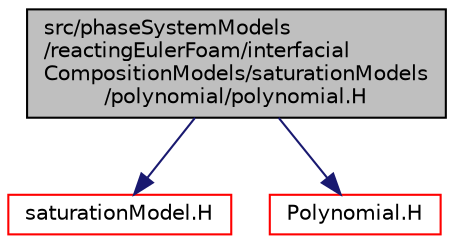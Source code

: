 digraph "src/phaseSystemModels/reactingEulerFoam/interfacialCompositionModels/saturationModels/polynomial/polynomial.H"
{
  bgcolor="transparent";
  edge [fontname="Helvetica",fontsize="10",labelfontname="Helvetica",labelfontsize="10"];
  node [fontname="Helvetica",fontsize="10",shape=record];
  Node1 [label="src/phaseSystemModels\l/reactingEulerFoam/interfacial\lCompositionModels/saturationModels\l/polynomial/polynomial.H",height=0.2,width=0.4,color="black", fillcolor="grey75", style="filled" fontcolor="black"];
  Node1 -> Node2 [color="midnightblue",fontsize="10",style="solid",fontname="Helvetica"];
  Node2 [label="saturationModel.H",height=0.2,width=0.4,color="red",URL="$saturationModel_8H.html"];
  Node1 -> Node3 [color="midnightblue",fontsize="10",style="solid",fontname="Helvetica"];
  Node3 [label="Polynomial.H",height=0.2,width=0.4,color="red",URL="$Polynomial_8H.html"];
}
